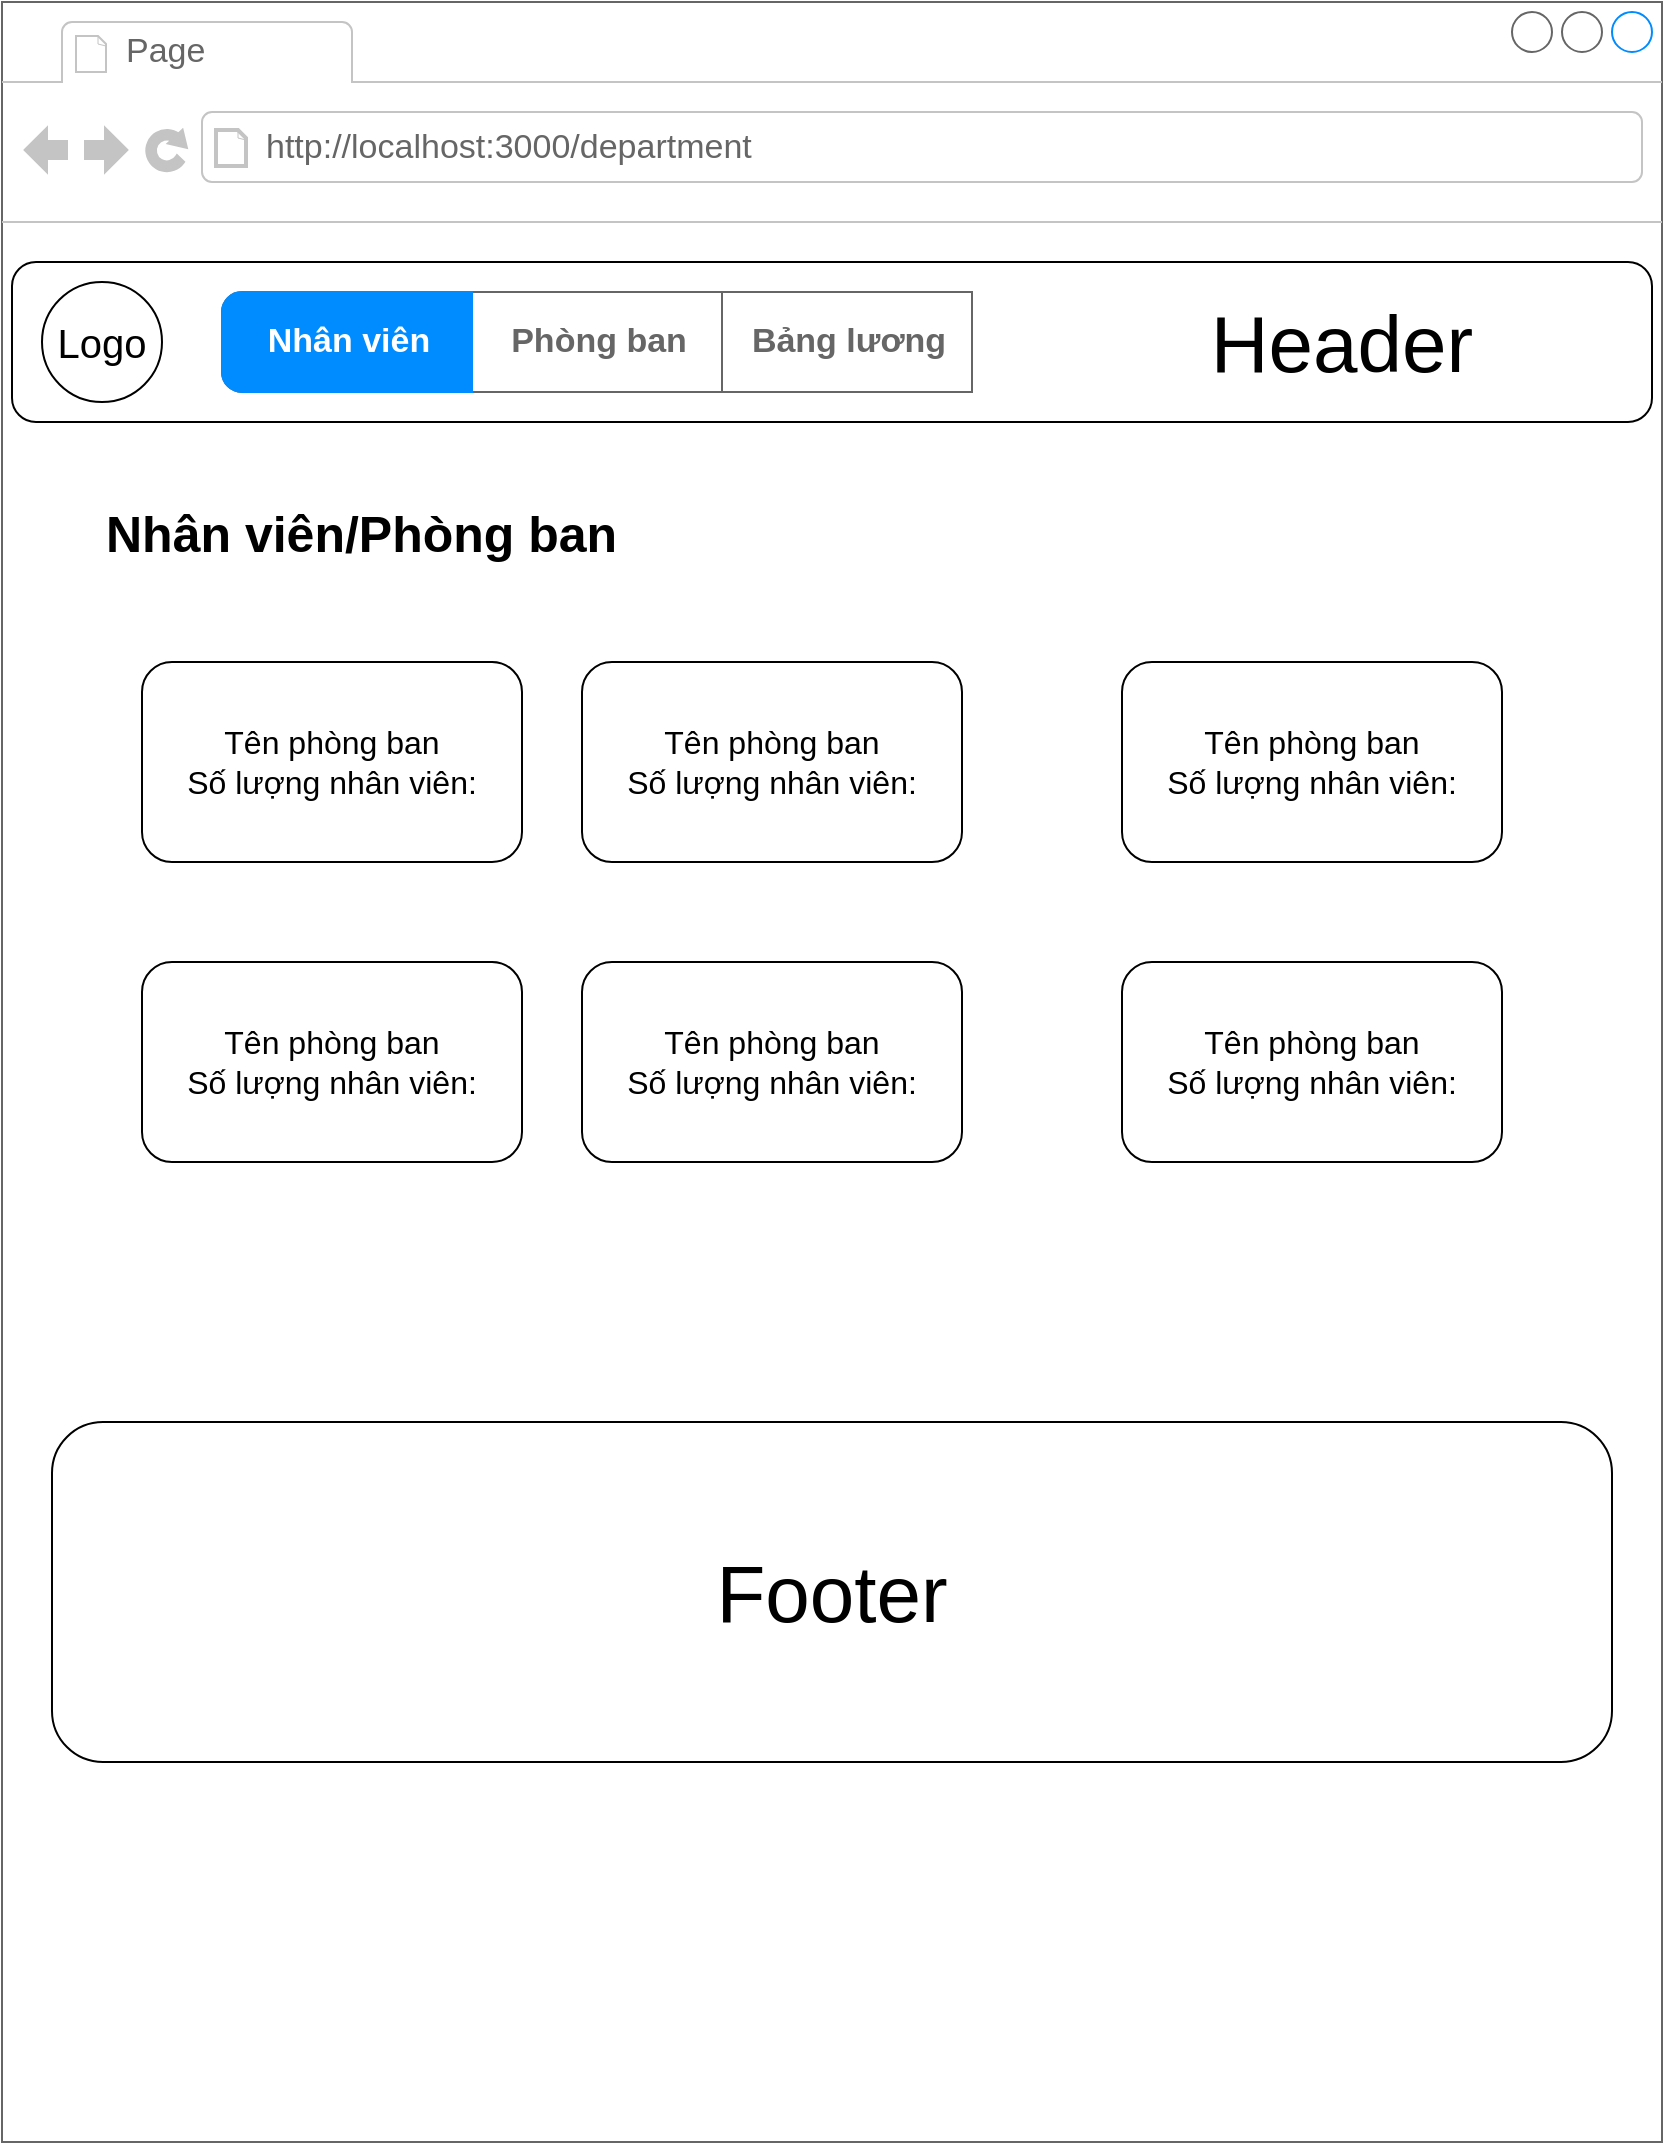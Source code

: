 <mxfile>
    <diagram id="ZuZr-lmpwoeeur8shqB0" name="Page-1">
        <mxGraphModel dx="820" dy="575" grid="1" gridSize="10" guides="1" tooltips="1" connect="1" arrows="1" fold="1" page="1" pageScale="1" pageWidth="850" pageHeight="1100" math="0" shadow="0">
            <root>
                <mxCell id="0"/>
                <mxCell id="1" parent="0"/>
                <mxCell id="20" value="" style="strokeWidth=1;shadow=0;dashed=0;align=center;html=1;shape=mxgraph.mockup.containers.browserWindow;rSize=0;strokeColor=#666666;strokeColor2=#008cff;strokeColor3=#c4c4c4;mainText=,;recursiveResize=0;" vertex="1" parent="1">
                    <mxGeometry x="20" y="20" width="830" height="1070" as="geometry"/>
                </mxCell>
                <mxCell id="21" value="Page" style="strokeWidth=1;shadow=0;dashed=0;align=center;html=1;shape=mxgraph.mockup.containers.anchor;fontSize=17;fontColor=#666666;align=left;" vertex="1" parent="20">
                    <mxGeometry x="60" y="12" width="110" height="26" as="geometry"/>
                </mxCell>
                <mxCell id="22" value="http://localhost:3000/department" style="strokeWidth=1;shadow=0;dashed=0;align=center;html=1;shape=mxgraph.mockup.containers.anchor;rSize=0;fontSize=17;fontColor=#666666;align=left;" vertex="1" parent="20">
                    <mxGeometry x="130" y="60" width="250" height="26" as="geometry"/>
                </mxCell>
                <mxCell id="23" value="&lt;b&gt;&lt;font style=&quot;font-size: 25px&quot;&gt;Nhân viên/Phòng ban&lt;/font&gt;&lt;/b&gt;" style="text;html=1;strokeColor=none;fillColor=none;align=left;verticalAlign=middle;whiteSpace=wrap;rounded=0;fontSize=20;" vertex="1" parent="20">
                    <mxGeometry x="50" y="240" width="310" height="50" as="geometry"/>
                </mxCell>
                <mxCell id="24" value="&lt;font style=&quot;font-size: 40px&quot;&gt;Footer&lt;/font&gt;" style="rounded=1;whiteSpace=wrap;html=1;" vertex="1" parent="20">
                    <mxGeometry x="25" y="710" width="780" height="170" as="geometry"/>
                </mxCell>
                <mxCell id="25" value="&lt;span style=&quot;font-size: 16px&quot;&gt;Tên phòng ban&lt;br&gt;Số lượng nhân viên:&lt;br&gt;&lt;/span&gt;" style="rounded=1;whiteSpace=wrap;html=1;" vertex="1" parent="20">
                    <mxGeometry x="70" y="330" width="190" height="100" as="geometry"/>
                </mxCell>
                <mxCell id="26" value="&lt;span style=&quot;font-size: 16px&quot;&gt;Tên phòng ban&lt;br&gt;Số lượng nhân viên:&lt;br&gt;&lt;/span&gt;" style="rounded=1;whiteSpace=wrap;html=1;" vertex="1" parent="20">
                    <mxGeometry x="560" y="330" width="190" height="100" as="geometry"/>
                </mxCell>
                <mxCell id="27" value="&lt;span style=&quot;font-size: 16px&quot;&gt;Tên phòng ban&lt;br&gt;Số lượng nhân viên:&lt;br&gt;&lt;/span&gt;" style="rounded=1;whiteSpace=wrap;html=1;" vertex="1" parent="20">
                    <mxGeometry x="70" y="480" width="190" height="100" as="geometry"/>
                </mxCell>
                <mxCell id="28" value="&lt;span style=&quot;font-size: 16px&quot;&gt;Tên phòng ban&lt;br&gt;Số lượng nhân viên:&lt;br&gt;&lt;/span&gt;" style="rounded=1;whiteSpace=wrap;html=1;" vertex="1" parent="20">
                    <mxGeometry x="290" y="480" width="190" height="100" as="geometry"/>
                </mxCell>
                <mxCell id="29" value="&lt;span style=&quot;font-size: 16px&quot;&gt;Tên phòng ban&lt;br&gt;Số lượng nhân viên:&lt;br&gt;&lt;/span&gt;" style="rounded=1;whiteSpace=wrap;html=1;" vertex="1" parent="20">
                    <mxGeometry x="290" y="330" width="190" height="100" as="geometry"/>
                </mxCell>
                <mxCell id="30" value="&lt;span style=&quot;font-size: 16px&quot;&gt;Tên phòng ban&lt;br&gt;Số lượng nhân viên:&lt;br&gt;&lt;/span&gt;" style="rounded=1;whiteSpace=wrap;html=1;" vertex="1" parent="20">
                    <mxGeometry x="560" y="480" width="190" height="100" as="geometry"/>
                </mxCell>
                <mxCell id="31" value="" style="rounded=1;whiteSpace=wrap;html=1;" vertex="1" parent="20">
                    <mxGeometry x="5" y="130" width="820" height="80" as="geometry"/>
                </mxCell>
                <mxCell id="32" value="&lt;font style=&quot;font-size: 20px&quot;&gt;Logo&lt;/font&gt;" style="ellipse;whiteSpace=wrap;html=1;" vertex="1" parent="20">
                    <mxGeometry x="20" y="140" width="60" height="60" as="geometry"/>
                </mxCell>
                <mxCell id="33" value="" style="strokeWidth=1;shadow=0;dashed=0;align=center;html=1;shape=mxgraph.mockup.rrect;rSize=10;fillColor=#ffffff;strokeColor=#666666;fontSize=20;" vertex="1" parent="20">
                    <mxGeometry x="110" y="145" width="370" height="50" as="geometry"/>
                </mxCell>
                <mxCell id="34" value="Phòng ban" style="strokeColor=inherit;fillColor=inherit;gradientColor=inherit;strokeWidth=1;shadow=0;dashed=0;align=center;html=1;shape=mxgraph.mockup.rrect;rSize=0;fontSize=17;fontColor=#666666;fontStyle=1;resizeHeight=1;" vertex="1" parent="33">
                    <mxGeometry width="125" height="50" relative="1" as="geometry">
                        <mxPoint x="125" as="offset"/>
                    </mxGeometry>
                </mxCell>
                <mxCell id="35" value="Bảng lương" style="strokeColor=inherit;fillColor=inherit;gradientColor=inherit;strokeWidth=1;shadow=0;dashed=0;align=center;html=1;shape=mxgraph.mockup.rrect;rSize=0;fontSize=17;fontColor=#666666;fontStyle=1;resizeHeight=1;" vertex="1" parent="33">
                    <mxGeometry width="125" height="50" relative="1" as="geometry">
                        <mxPoint x="250" as="offset"/>
                    </mxGeometry>
                </mxCell>
                <mxCell id="36" value="Nhân viên" style="strokeWidth=1;shadow=0;dashed=0;align=center;html=1;shape=mxgraph.mockup.leftButton;rSize=10;fontSize=17;fontColor=#ffffff;fontStyle=1;fillColor=#008cff;strokeColor=#008cff;resizeHeight=1;" vertex="1" parent="33">
                    <mxGeometry width="125" height="50" relative="1" as="geometry"/>
                </mxCell>
                <mxCell id="37" value="Header" style="text;html=1;strokeColor=none;fillColor=none;align=center;verticalAlign=middle;whiteSpace=wrap;rounded=0;fontSize=40;" vertex="1" parent="20">
                    <mxGeometry x="640" y="155" width="60" height="30" as="geometry"/>
                </mxCell>
            </root>
        </mxGraphModel>
    </diagram>
</mxfile>